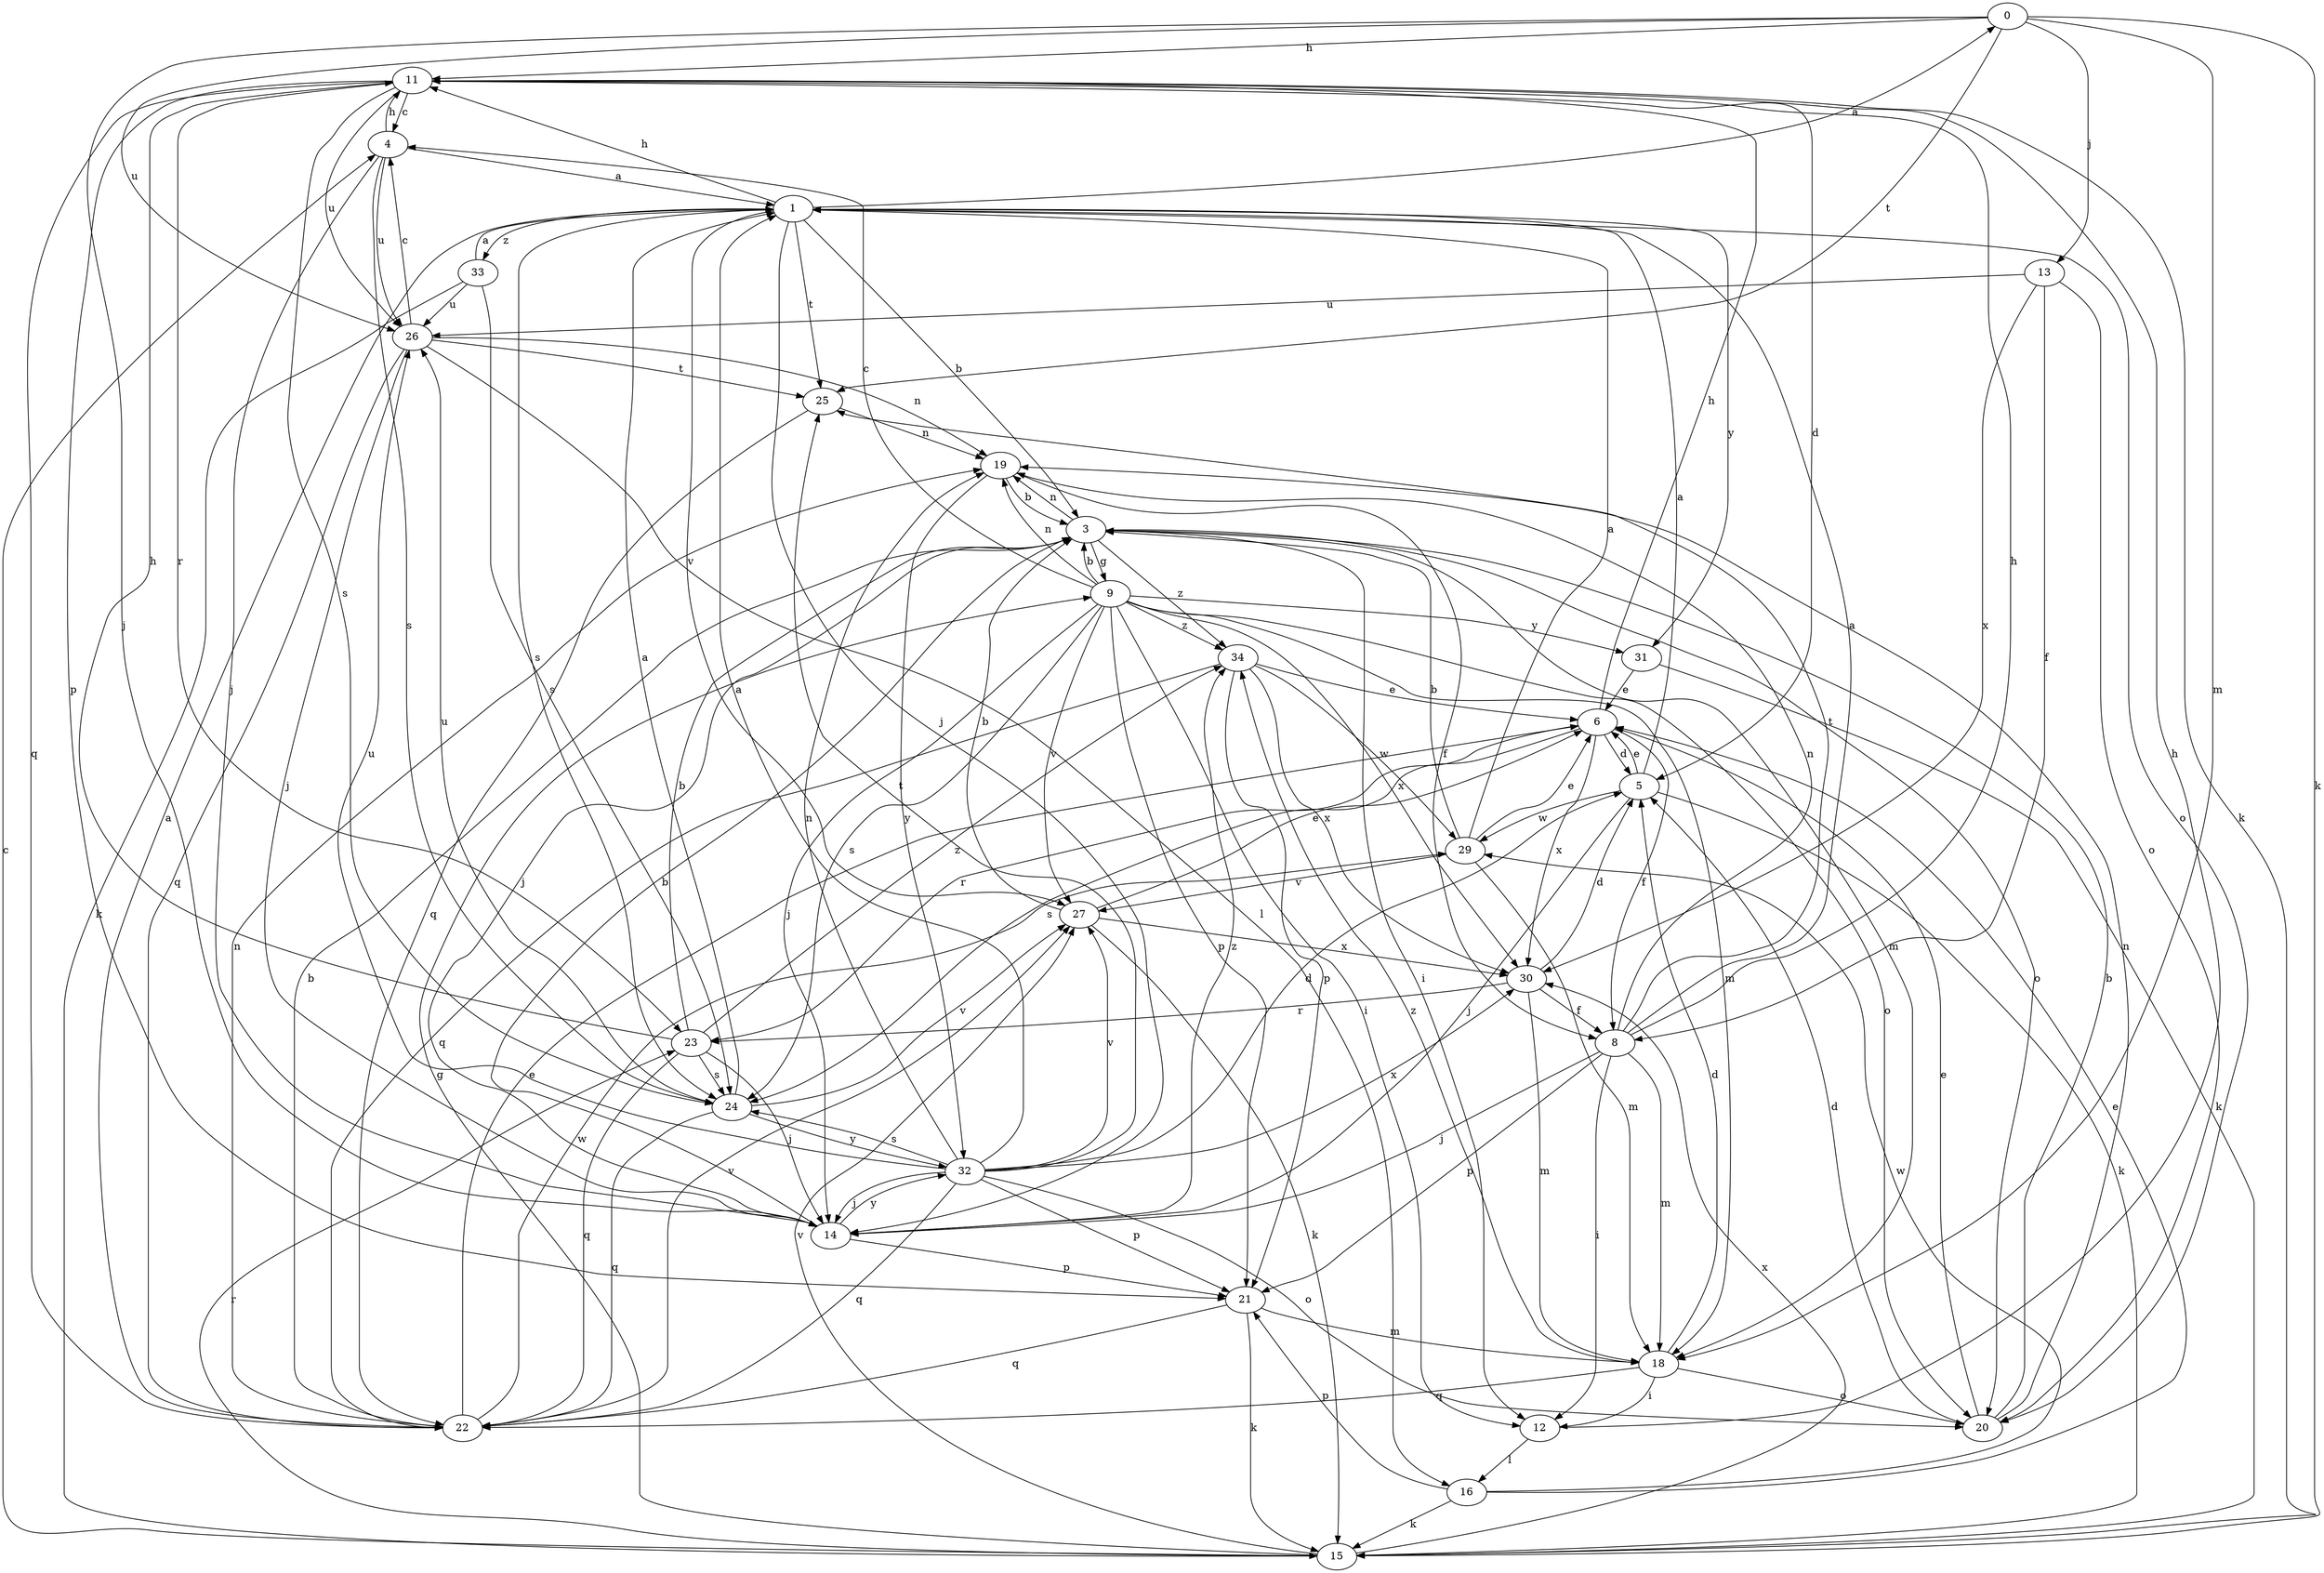strict digraph  {
0;
1;
3;
4;
5;
6;
8;
9;
11;
12;
13;
14;
15;
16;
18;
19;
20;
21;
22;
23;
24;
25;
26;
27;
29;
30;
31;
32;
33;
34;
0 -> 11  [label=h];
0 -> 13  [label=j];
0 -> 14  [label=j];
0 -> 15  [label=k];
0 -> 18  [label=m];
0 -> 25  [label=t];
0 -> 26  [label=u];
1 -> 0  [label=a];
1 -> 3  [label=b];
1 -> 11  [label=h];
1 -> 14  [label=j];
1 -> 20  [label=o];
1 -> 24  [label=s];
1 -> 25  [label=t];
1 -> 27  [label=v];
1 -> 31  [label=y];
1 -> 33  [label=z];
3 -> 9  [label=g];
3 -> 12  [label=i];
3 -> 14  [label=j];
3 -> 18  [label=m];
3 -> 19  [label=n];
3 -> 20  [label=o];
3 -> 34  [label=z];
4 -> 1  [label=a];
4 -> 11  [label=h];
4 -> 14  [label=j];
4 -> 24  [label=s];
4 -> 26  [label=u];
5 -> 1  [label=a];
5 -> 6  [label=e];
5 -> 14  [label=j];
5 -> 15  [label=k];
5 -> 29  [label=w];
6 -> 5  [label=d];
6 -> 8  [label=f];
6 -> 11  [label=h];
6 -> 23  [label=r];
6 -> 24  [label=s];
6 -> 30  [label=x];
8 -> 1  [label=a];
8 -> 11  [label=h];
8 -> 12  [label=i];
8 -> 14  [label=j];
8 -> 18  [label=m];
8 -> 19  [label=n];
8 -> 21  [label=p];
8 -> 25  [label=t];
9 -> 3  [label=b];
9 -> 4  [label=c];
9 -> 12  [label=i];
9 -> 14  [label=j];
9 -> 18  [label=m];
9 -> 19  [label=n];
9 -> 20  [label=o];
9 -> 21  [label=p];
9 -> 24  [label=s];
9 -> 27  [label=v];
9 -> 30  [label=x];
9 -> 31  [label=y];
9 -> 34  [label=z];
11 -> 4  [label=c];
11 -> 5  [label=d];
11 -> 15  [label=k];
11 -> 21  [label=p];
11 -> 22  [label=q];
11 -> 23  [label=r];
11 -> 24  [label=s];
11 -> 26  [label=u];
12 -> 11  [label=h];
12 -> 16  [label=l];
13 -> 8  [label=f];
13 -> 20  [label=o];
13 -> 26  [label=u];
13 -> 30  [label=x];
14 -> 3  [label=b];
14 -> 21  [label=p];
14 -> 32  [label=y];
14 -> 34  [label=z];
15 -> 4  [label=c];
15 -> 9  [label=g];
15 -> 23  [label=r];
15 -> 27  [label=v];
15 -> 30  [label=x];
16 -> 6  [label=e];
16 -> 15  [label=k];
16 -> 21  [label=p];
16 -> 29  [label=w];
18 -> 5  [label=d];
18 -> 12  [label=i];
18 -> 20  [label=o];
18 -> 22  [label=q];
18 -> 34  [label=z];
19 -> 3  [label=b];
19 -> 8  [label=f];
19 -> 32  [label=y];
20 -> 3  [label=b];
20 -> 5  [label=d];
20 -> 6  [label=e];
20 -> 19  [label=n];
21 -> 15  [label=k];
21 -> 18  [label=m];
21 -> 22  [label=q];
22 -> 1  [label=a];
22 -> 3  [label=b];
22 -> 6  [label=e];
22 -> 19  [label=n];
22 -> 27  [label=v];
22 -> 29  [label=w];
23 -> 3  [label=b];
23 -> 11  [label=h];
23 -> 14  [label=j];
23 -> 22  [label=q];
23 -> 24  [label=s];
23 -> 34  [label=z];
24 -> 1  [label=a];
24 -> 22  [label=q];
24 -> 26  [label=u];
24 -> 27  [label=v];
24 -> 32  [label=y];
25 -> 19  [label=n];
25 -> 22  [label=q];
26 -> 4  [label=c];
26 -> 14  [label=j];
26 -> 16  [label=l];
26 -> 19  [label=n];
26 -> 22  [label=q];
26 -> 25  [label=t];
27 -> 3  [label=b];
27 -> 6  [label=e];
27 -> 15  [label=k];
27 -> 30  [label=x];
29 -> 1  [label=a];
29 -> 3  [label=b];
29 -> 6  [label=e];
29 -> 18  [label=m];
29 -> 27  [label=v];
30 -> 5  [label=d];
30 -> 8  [label=f];
30 -> 18  [label=m];
30 -> 23  [label=r];
31 -> 6  [label=e];
31 -> 15  [label=k];
32 -> 1  [label=a];
32 -> 5  [label=d];
32 -> 14  [label=j];
32 -> 19  [label=n];
32 -> 20  [label=o];
32 -> 21  [label=p];
32 -> 22  [label=q];
32 -> 24  [label=s];
32 -> 25  [label=t];
32 -> 26  [label=u];
32 -> 27  [label=v];
32 -> 30  [label=x];
33 -> 1  [label=a];
33 -> 15  [label=k];
33 -> 24  [label=s];
33 -> 26  [label=u];
34 -> 6  [label=e];
34 -> 21  [label=p];
34 -> 22  [label=q];
34 -> 29  [label=w];
34 -> 30  [label=x];
}
